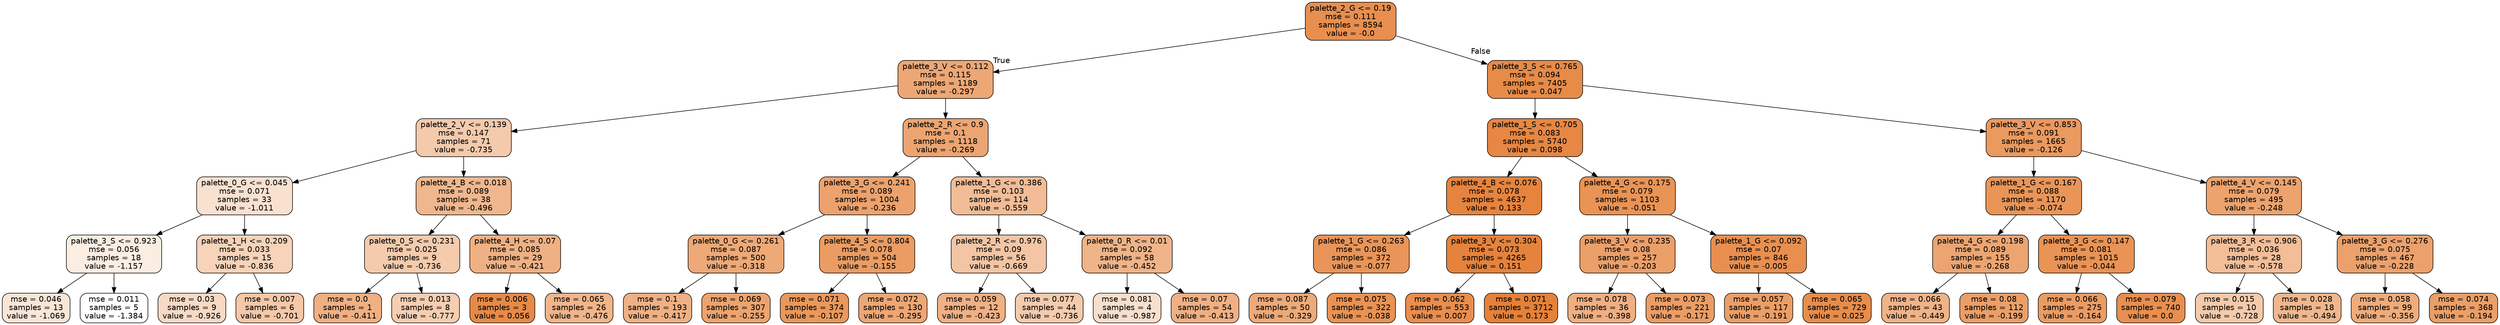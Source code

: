 digraph Tree {
node [shape=box, style="filled, rounded", color="black", fontname=helvetica] ;
edge [fontname=helvetica] ;
0 [label="palette_2_G <= 0.19\nmse = 0.111\nsamples = 8594\nvalue = -0.0", fillcolor="#e88f4f"] ;
1 [label="palette_3_V <= 0.112\nmse = 0.115\nsamples = 1189\nvalue = -0.297", fillcolor="#eda775"] ;
0 -> 1 [labeldistance=2.5, labelangle=45, headlabel="True"] ;
2 [label="palette_2_V <= 0.139\nmse = 0.147\nsamples = 71\nvalue = -0.735", fillcolor="#f4caac"] ;
1 -> 2 ;
3 [label="palette_0_G <= 0.045\nmse = 0.071\nsamples = 33\nvalue = -1.011", fillcolor="#f9e1d0"] ;
2 -> 3 ;
4 [label="palette_3_S <= 0.923\nmse = 0.056\nsamples = 18\nvalue = -1.157", fillcolor="#fbede2"] ;
3 -> 4 ;
5 [label="mse = 0.046\nsamples = 13\nvalue = -1.069", fillcolor="#fae6d7"] ;
4 -> 5 ;
6 [label="mse = 0.011\nsamples = 5\nvalue = -1.384", fillcolor="#ffffff"] ;
4 -> 6 ;
7 [label="palette_1_H <= 0.209\nmse = 0.033\nsamples = 15\nvalue = -0.836", fillcolor="#f6d3b9"] ;
3 -> 7 ;
8 [label="mse = 0.03\nsamples = 9\nvalue = -0.926", fillcolor="#f7dac5"] ;
7 -> 8 ;
9 [label="mse = 0.007\nsamples = 6\nvalue = -0.701", fillcolor="#f4c8a8"] ;
7 -> 9 ;
10 [label="palette_4_B <= 0.018\nmse = 0.089\nsamples = 38\nvalue = -0.496", fillcolor="#f0b78e"] ;
2 -> 10 ;
11 [label="palette_0_S <= 0.231\nmse = 0.025\nsamples = 9\nvalue = -0.736", fillcolor="#f4cbad"] ;
10 -> 11 ;
12 [label="mse = 0.0\nsamples = 1\nvalue = -0.411", fillcolor="#efb083"] ;
11 -> 12 ;
13 [label="mse = 0.013\nsamples = 8\nvalue = -0.777", fillcolor="#f5ceb2"] ;
11 -> 13 ;
14 [label="palette_4_H <= 0.07\nmse = 0.085\nsamples = 29\nvalue = -0.421", fillcolor="#efb184"] ;
10 -> 14 ;
15 [label="mse = 0.006\nsamples = 3\nvalue = 0.056", fillcolor="#e78a48"] ;
14 -> 15 ;
16 [label="mse = 0.065\nsamples = 26\nvalue = -0.476", fillcolor="#f0b58b"] ;
14 -> 16 ;
17 [label="palette_2_R <= 0.9\nmse = 0.1\nsamples = 1118\nvalue = -0.269", fillcolor="#eca571"] ;
1 -> 17 ;
18 [label="palette_3_G <= 0.241\nmse = 0.089\nsamples = 1004\nvalue = -0.236", fillcolor="#eca26d"] ;
17 -> 18 ;
19 [label="palette_0_G <= 0.261\nmse = 0.087\nsamples = 500\nvalue = -0.318", fillcolor="#eda977"] ;
18 -> 19 ;
20 [label="mse = 0.1\nsamples = 193\nvalue = -0.417", fillcolor="#efb184"] ;
19 -> 20 ;
21 [label="mse = 0.069\nsamples = 307\nvalue = -0.255", fillcolor="#eca46f"] ;
19 -> 21 ;
22 [label="palette_4_S <= 0.804\nmse = 0.078\nsamples = 504\nvalue = -0.155", fillcolor="#ea9c63"] ;
18 -> 22 ;
23 [label="mse = 0.071\nsamples = 374\nvalue = -0.107", fillcolor="#ea985c"] ;
22 -> 23 ;
24 [label="mse = 0.072\nsamples = 130\nvalue = -0.295", fillcolor="#eda775"] ;
22 -> 24 ;
25 [label="palette_1_G <= 0.386\nmse = 0.103\nsamples = 114\nvalue = -0.559", fillcolor="#f1bc96"] ;
17 -> 25 ;
26 [label="palette_2_R <= 0.976\nmse = 0.09\nsamples = 56\nvalue = -0.669", fillcolor="#f3c5a4"] ;
25 -> 26 ;
27 [label="mse = 0.059\nsamples = 12\nvalue = -0.423", fillcolor="#efb185"] ;
26 -> 27 ;
28 [label="mse = 0.077\nsamples = 44\nvalue = -0.736", fillcolor="#f4cbad"] ;
26 -> 28 ;
29 [label="palette_0_R <= 0.01\nmse = 0.092\nsamples = 58\nvalue = -0.452", fillcolor="#efb488"] ;
25 -> 29 ;
30 [label="mse = 0.081\nsamples = 4\nvalue = -0.987", fillcolor="#f8dfcd"] ;
29 -> 30 ;
31 [label="mse = 0.07\nsamples = 54\nvalue = -0.413", fillcolor="#efb083"] ;
29 -> 31 ;
32 [label="palette_3_S <= 0.765\nmse = 0.094\nsamples = 7405\nvalue = 0.047", fillcolor="#e78b49"] ;
0 -> 32 [labeldistance=2.5, labelangle=-45, headlabel="False"] ;
33 [label="palette_1_S <= 0.705\nmse = 0.083\nsamples = 5740\nvalue = 0.098", fillcolor="#e68743"] ;
32 -> 33 ;
34 [label="palette_4_B <= 0.076\nmse = 0.078\nsamples = 4637\nvalue = 0.133", fillcolor="#e6843e"] ;
33 -> 34 ;
35 [label="palette_1_G <= 0.263\nmse = 0.086\nsamples = 372\nvalue = -0.077", fillcolor="#e99559"] ;
34 -> 35 ;
36 [label="mse = 0.087\nsamples = 50\nvalue = -0.329", fillcolor="#edaa79"] ;
35 -> 36 ;
37 [label="mse = 0.075\nsamples = 322\nvalue = -0.038", fillcolor="#e99254"] ;
35 -> 37 ;
38 [label="palette_3_V <= 0.304\nmse = 0.073\nsamples = 4265\nvalue = 0.151", fillcolor="#e5833c"] ;
34 -> 38 ;
39 [label="mse = 0.062\nsamples = 553\nvalue = 0.007", fillcolor="#e88e4e"] ;
38 -> 39 ;
40 [label="mse = 0.071\nsamples = 3712\nvalue = 0.173", fillcolor="#e58139"] ;
38 -> 40 ;
41 [label="palette_4_G <= 0.175\nmse = 0.079\nsamples = 1103\nvalue = -0.051", fillcolor="#e99355"] ;
33 -> 41 ;
42 [label="palette_3_V <= 0.235\nmse = 0.08\nsamples = 257\nvalue = -0.203", fillcolor="#eb9f69"] ;
41 -> 42 ;
43 [label="mse = 0.078\nsamples = 36\nvalue = -0.398", fillcolor="#efaf82"] ;
42 -> 43 ;
44 [label="mse = 0.073\nsamples = 221\nvalue = -0.171", fillcolor="#eb9d65"] ;
42 -> 44 ;
45 [label="palette_1_G <= 0.092\nmse = 0.07\nsamples = 846\nvalue = -0.005", fillcolor="#e88f50"] ;
41 -> 45 ;
46 [label="mse = 0.057\nsamples = 117\nvalue = -0.191", fillcolor="#eb9e67"] ;
45 -> 46 ;
47 [label="mse = 0.065\nsamples = 729\nvalue = 0.025", fillcolor="#e78d4c"] ;
45 -> 47 ;
48 [label="palette_3_V <= 0.853\nmse = 0.091\nsamples = 1665\nvalue = -0.126", fillcolor="#ea995f"] ;
32 -> 48 ;
49 [label="palette_1_G <= 0.167\nmse = 0.088\nsamples = 1170\nvalue = -0.074", fillcolor="#e99558"] ;
48 -> 49 ;
50 [label="palette_4_G <= 0.198\nmse = 0.089\nsamples = 155\nvalue = -0.268", fillcolor="#eca571"] ;
49 -> 50 ;
51 [label="mse = 0.066\nsamples = 43\nvalue = -0.449", fillcolor="#efb388"] ;
50 -> 51 ;
52 [label="mse = 0.08\nsamples = 112\nvalue = -0.199", fillcolor="#eb9f68"] ;
50 -> 52 ;
53 [label="palette_3_G <= 0.147\nmse = 0.081\nsamples = 1015\nvalue = -0.044", fillcolor="#e99355"] ;
49 -> 53 ;
54 [label="mse = 0.066\nsamples = 275\nvalue = -0.164", fillcolor="#eb9c64"] ;
53 -> 54 ;
55 [label="mse = 0.079\nsamples = 740\nvalue = 0.0", fillcolor="#e88f4f"] ;
53 -> 55 ;
56 [label="palette_4_V <= 0.145\nmse = 0.079\nsamples = 495\nvalue = -0.248", fillcolor="#eca36e"] ;
48 -> 56 ;
57 [label="palette_3_R <= 0.906\nmse = 0.036\nsamples = 28\nvalue = -0.578", fillcolor="#f2be98"] ;
56 -> 57 ;
58 [label="mse = 0.015\nsamples = 10\nvalue = -0.728", fillcolor="#f4caab"] ;
57 -> 58 ;
59 [label="mse = 0.028\nsamples = 18\nvalue = -0.494", fillcolor="#f0b78e"] ;
57 -> 59 ;
60 [label="palette_3_G <= 0.276\nmse = 0.075\nsamples = 467\nvalue = -0.228", fillcolor="#eca16c"] ;
56 -> 60 ;
61 [label="mse = 0.058\nsamples = 99\nvalue = -0.356", fillcolor="#eeac7c"] ;
60 -> 61 ;
62 [label="mse = 0.074\nsamples = 368\nvalue = -0.194", fillcolor="#eb9f68"] ;
60 -> 62 ;
}